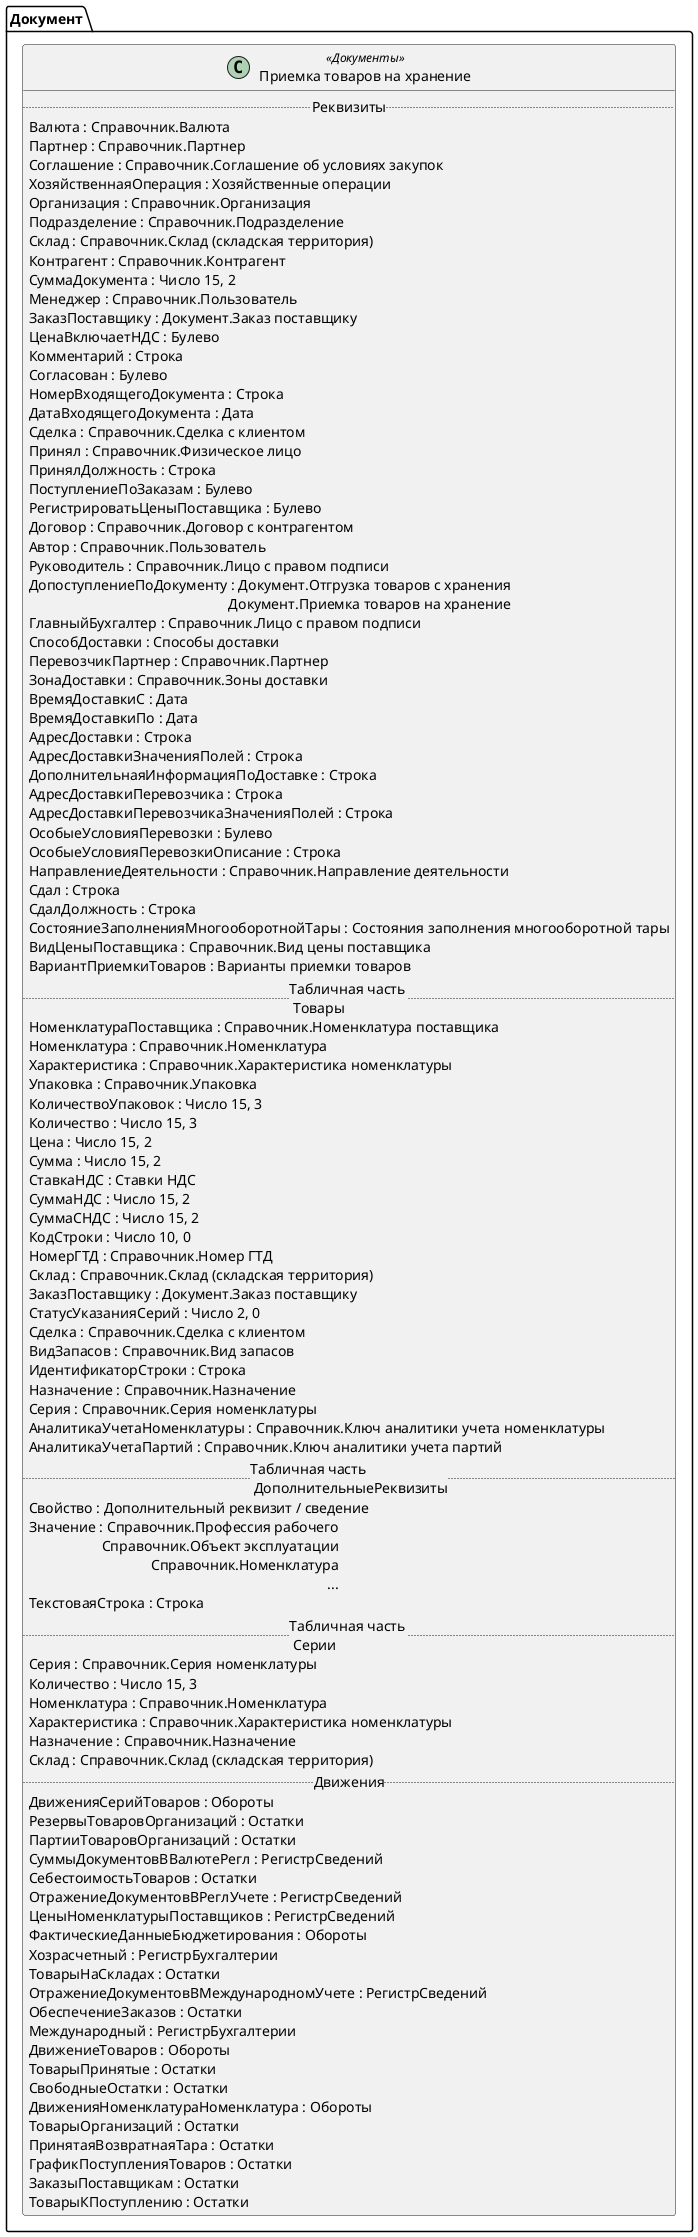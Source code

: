 ﻿@startuml ПриемкаТоваровНаХранение
'!include templates.wsd
'..\include templates.wsd
class Документ.ПриемкаТоваровНаХранение as "Приемка товаров на хранение" <<Документы>>
{
..Реквизиты..
Валюта : Справочник.Валюта
Партнер : Справочник.Партнер
Соглашение : Справочник.Соглашение об условиях закупок
ХозяйственнаяОперация : Хозяйственные операции
Организация : Справочник.Организация
Подразделение : Справочник.Подразделение
Склад : Справочник.Склад (складская территория)
Контрагент : Справочник.Контрагент
СуммаДокумента : Число 15, 2
Менеджер : Справочник.Пользователь
ЗаказПоставщику : Документ.Заказ поставщику
ЦенаВключаетНДС : Булево
Комментарий : Строка
Согласован : Булево
НомерВходящегоДокумента : Строка
ДатаВходящегоДокумента : Дата
Сделка : Справочник.Сделка с клиентом
Принял : Справочник.Физическое лицо
ПринялДолжность : Строка
ПоступлениеПоЗаказам : Булево
РегистрироватьЦеныПоставщика : Булево
Договор : Справочник.Договор с контрагентом
Автор : Справочник.Пользователь
Руководитель : Справочник.Лицо с правом подписи
ДопоступлениеПоДокументу : Документ.Отгрузка товаров с хранения\rДокумент.Приемка товаров на хранение
ГлавныйБухгалтер : Справочник.Лицо с правом подписи
СпособДоставки : Способы доставки
ПеревозчикПартнер : Справочник.Партнер
ЗонаДоставки : Справочник.Зоны доставки
ВремяДоставкиС : Дата
ВремяДоставкиПо : Дата
АдресДоставки : Строка
АдресДоставкиЗначенияПолей : Строка
ДополнительнаяИнформацияПоДоставке : Строка
АдресДоставкиПеревозчика : Строка
АдресДоставкиПеревозчикаЗначенияПолей : Строка
ОсобыеУсловияПеревозки : Булево
ОсобыеУсловияПеревозкиОписание : Строка
НаправлениеДеятельности : Справочник.Направление деятельности
Сдал : Строка
СдалДолжность : Строка
СостояниеЗаполненияМногооборотнойТары : Состояния заполнения многооборотной тары
ВидЦеныПоставщика : Справочник.Вид цены поставщика
ВариантПриемкиТоваров : Варианты приемки товаров
..Табличная часть \n Товары..
НоменклатураПоставщика : Справочник.Номенклатура поставщика
Номенклатура : Справочник.Номенклатура
Характеристика : Справочник.Характеристика номенклатуры
Упаковка : Справочник.Упаковка
КоличествоУпаковок : Число 15, 3
Количество : Число 15, 3
Цена : Число 15, 2
Сумма : Число 15, 2
СтавкаНДС : Ставки НДС
СуммаНДС : Число 15, 2
СуммаСНДС : Число 15, 2
КодСтроки : Число 10, 0
НомерГТД : Справочник.Номер ГТД
Склад : Справочник.Склад (складская территория)
ЗаказПоставщику : Документ.Заказ поставщику
СтатусУказанияСерий : Число 2, 0
Сделка : Справочник.Сделка с клиентом
ВидЗапасов : Справочник.Вид запасов
ИдентификаторСтроки : Строка
Назначение : Справочник.Назначение
Серия : Справочник.Серия номенклатуры
АналитикаУчетаНоменклатуры : Справочник.Ключ аналитики учета номенклатуры
АналитикаУчетаПартий : Справочник.Ключ аналитики учета партий
..Табличная часть \n ДополнительныеРеквизиты..
Свойство : Дополнительный реквизит / сведение
Значение : Справочник.Профессия рабочего\rСправочник.Объект эксплуатации\rСправочник.Номенклатура\r...
ТекстоваяСтрока : Строка
..Табличная часть \n Серии..
Серия : Справочник.Серия номенклатуры
Количество : Число 15, 3
Номенклатура : Справочник.Номенклатура
Характеристика : Справочник.Характеристика номенклатуры
Назначение : Справочник.Назначение
Склад : Справочник.Склад (складская территория)
..Движения..
ДвиженияСерийТоваров : Обороты
РезервыТоваровОрганизаций : Остатки
ПартииТоваровОрганизаций : Остатки
СуммыДокументовВВалютеРегл : РегистрСведений
СебестоимостьТоваров : Остатки
ОтражениеДокументовВРеглУчете : РегистрСведений
ЦеныНоменклатурыПоставщиков : РегистрСведений
ФактическиеДанныеБюджетирования : Обороты
Хозрасчетный : РегистрБухгалтерии
ТоварыНаСкладах : Остатки
ОтражениеДокументовВМеждународномУчете : РегистрСведений
ОбеспечениеЗаказов : Остатки
Международный : РегистрБухгалтерии
ДвижениеТоваров : Обороты
ТоварыПринятые : Остатки
СвободныеОстатки : Остатки
ДвиженияНоменклатураНоменклатура : Обороты
ТоварыОрганизаций : Остатки
ПринятаяВозвратнаяТара : Остатки
ГрафикПоступленияТоваров : Остатки
ЗаказыПоставщикам : Остатки
ТоварыКПоступлению : Остатки
}
@enduml
